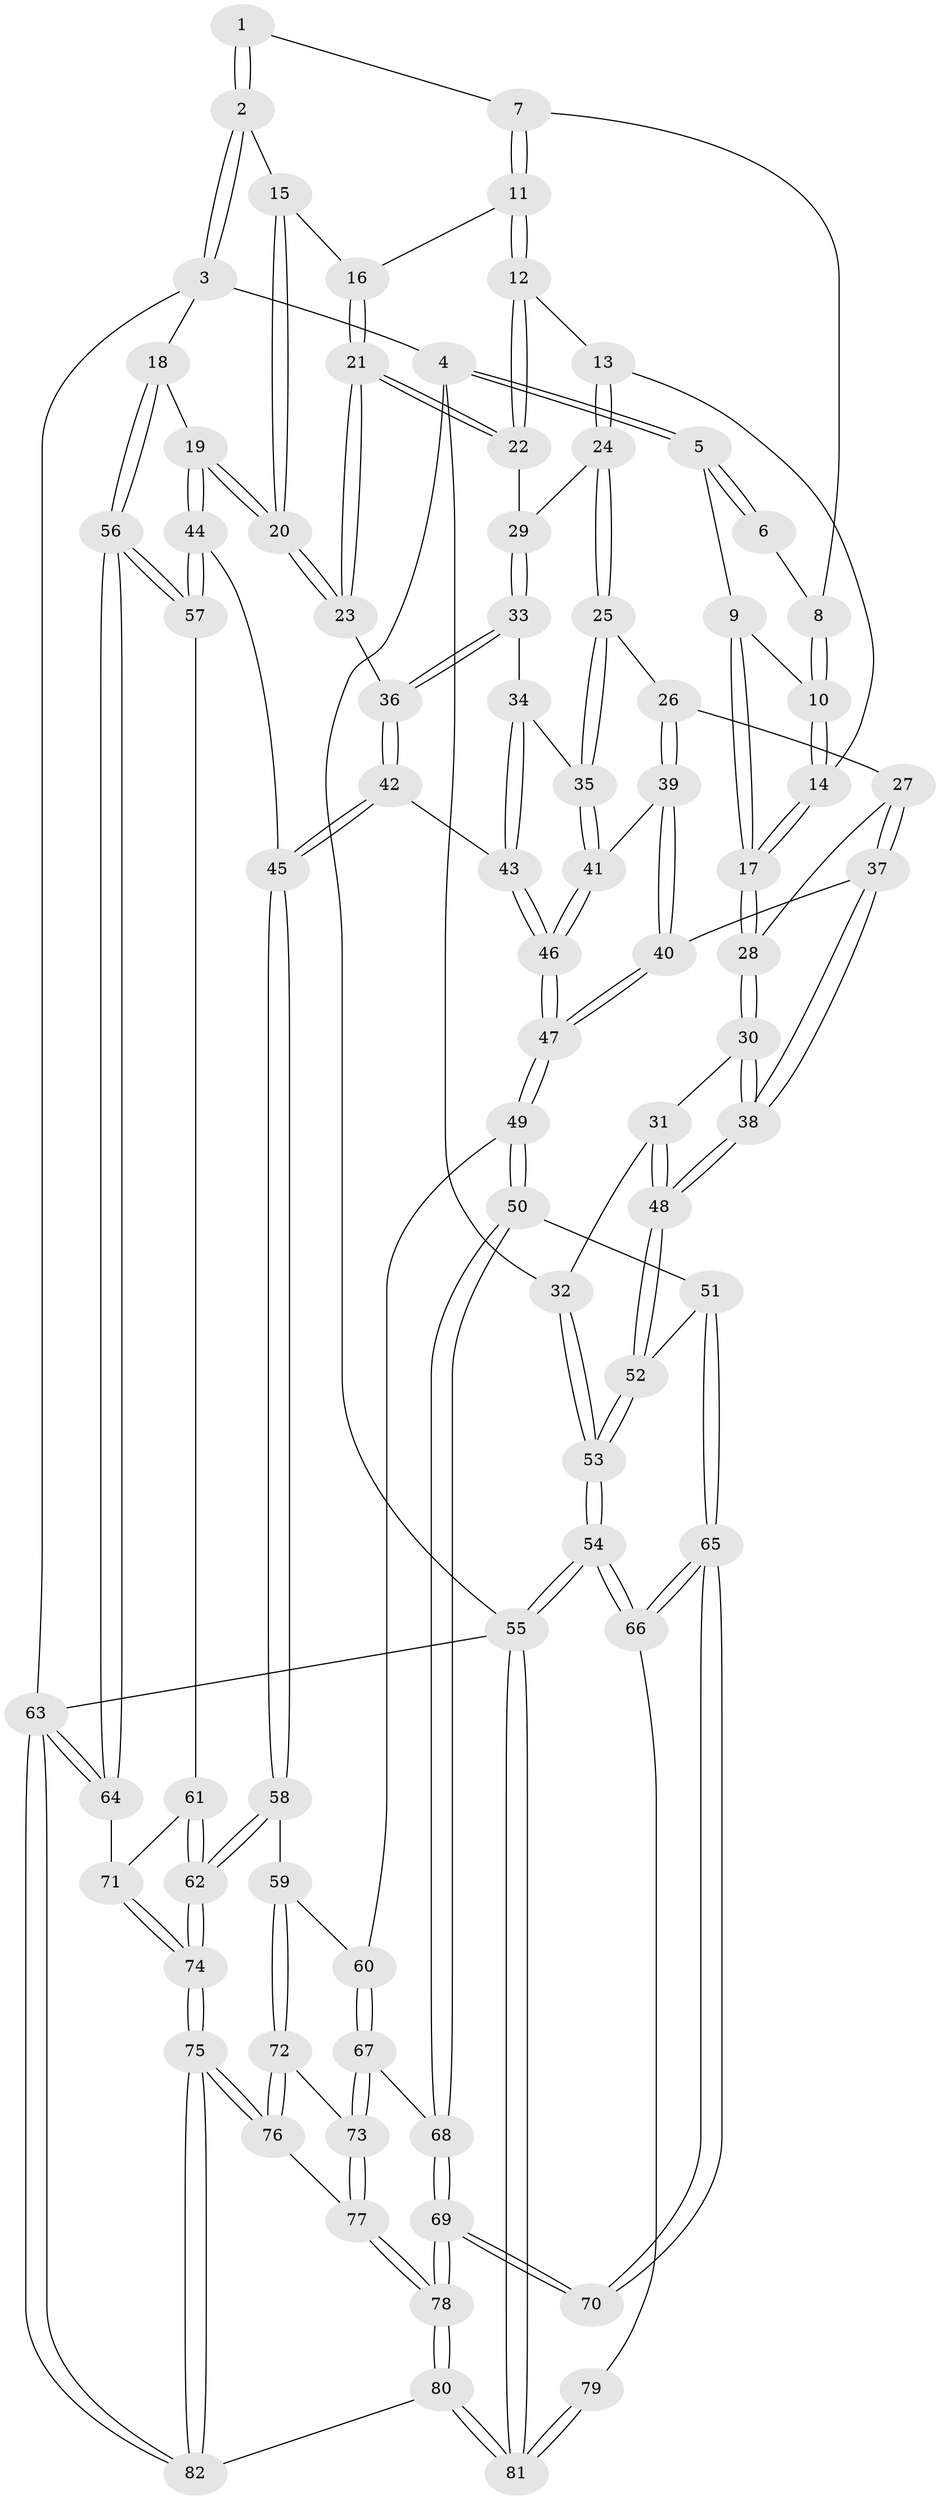 // coarse degree distribution, {4: 0.5333333333333333, 6: 0.15555555555555556, 7: 0.022222222222222223, 5: 0.24444444444444444, 3: 0.044444444444444446}
// Generated by graph-tools (version 1.1) at 2025/52/02/27/25 19:52:37]
// undirected, 82 vertices, 202 edges
graph export_dot {
graph [start="1"]
  node [color=gray90,style=filled];
  1 [pos="+0.7178023198688923+0"];
  2 [pos="+1+0"];
  3 [pos="+1+0"];
  4 [pos="+0+0"];
  5 [pos="+0+0"];
  6 [pos="+0.45658542459892915+0"];
  7 [pos="+0.6550055680267902+0.07607648929157688"];
  8 [pos="+0.4536053110683483+0"];
  9 [pos="+0.12012599739785838+0.04611419789343132"];
  10 [pos="+0.4329032337971866+0.04176036469978193"];
  11 [pos="+0.6696184057626766+0.13178797228680558"];
  12 [pos="+0.6346131352222246+0.15059291864865965"];
  13 [pos="+0.4608867144446249+0.12435212755952055"];
  14 [pos="+0.4345499419448643+0.08225667114439744"];
  15 [pos="+0.8159758180148299+0.08396616296557846"];
  16 [pos="+0.7264578205553437+0.13049133178042036"];
  17 [pos="+0.1977785722008318+0.20454091603999927"];
  18 [pos="+1+0.36675057092100694"];
  19 [pos="+0.9514900630969999+0.3822970975738424"];
  20 [pos="+0.9118181643314742+0.3545756588738868"];
  21 [pos="+0.7476801036450612+0.307455960396937"];
  22 [pos="+0.6405057694193781+0.2947823349627378"];
  23 [pos="+0.7793551027593889+0.3276365644937426"];
  24 [pos="+0.4607705862591466+0.25687236405798786"];
  25 [pos="+0.4313246031710447+0.31180315467732383"];
  26 [pos="+0.3341690860228243+0.33867667000302615"];
  27 [pos="+0.24294720102594286+0.3012961146387855"];
  28 [pos="+0.18715732084088937+0.2620728975778145"];
  29 [pos="+0.6303063552110971+0.3012499842704788"];
  30 [pos="+0.07444712132856382+0.3319086409924604"];
  31 [pos="+0+0.358983136699191"];
  32 [pos="+0+0.34319489389202756"];
  33 [pos="+0.6083186957534389+0.37807367513597745"];
  34 [pos="+0.5623907568791808+0.41153655534569905"];
  35 [pos="+0.48306468213592396+0.4016417481808991"];
  36 [pos="+0.6800698805766546+0.4317063024777143"];
  37 [pos="+0.22689615447665512+0.5047553722180191"];
  38 [pos="+0.20474662728066495+0.5176061260621363"];
  39 [pos="+0.32672016469810405+0.45256069693504763"];
  40 [pos="+0.31753148056404146+0.4846424183660416"];
  41 [pos="+0.4703640474236457+0.4396255718342093"];
  42 [pos="+0.691406925571824+0.5586141375912734"];
  43 [pos="+0.6077166620578355+0.5333463889647079"];
  44 [pos="+0.8188676722316389+0.5537543008892433"];
  45 [pos="+0.6949069585988923+0.5616775574915921"];
  46 [pos="+0.4549098581623997+0.5746480026270818"];
  47 [pos="+0.4311000716862501+0.601031291026967"];
  48 [pos="+0.15316260638181683+0.6348678125566978"];
  49 [pos="+0.4267952581750787+0.6238080249869086"];
  50 [pos="+0.23638732645271232+0.6887077357335822"];
  51 [pos="+0.17169713665355696+0.664709802920283"];
  52 [pos="+0.15327111729851875+0.6443784710537899"];
  53 [pos="+0+0.7426153653003671"];
  54 [pos="+0+0.9192278168565319"];
  55 [pos="+0+1"];
  56 [pos="+1+0.6783202555652397"];
  57 [pos="+0.8629210583156658+0.6677137299144728"];
  58 [pos="+0.6248803149993312+0.7531686290322482"];
  59 [pos="+0.6081075080245197+0.7591140600504707"];
  60 [pos="+0.47002724278125185+0.6942170779322445"];
  61 [pos="+0.8448743893862756+0.7368307044961614"];
  62 [pos="+0.7585649749462339+0.8061406775967463"];
  63 [pos="+1+1"];
  64 [pos="+1+0.7650325294176521"];
  65 [pos="+0.13171506835195432+0.791161588184155"];
  66 [pos="+0+0.8588270094621626"];
  67 [pos="+0.39492793296636514+0.8249589225608502"];
  68 [pos="+0.28664228408906745+0.8073601223588068"];
  69 [pos="+0.22971350030416976+0.9299785917011072"];
  70 [pos="+0.15975492670733502+0.872278696672667"];
  71 [pos="+0.9646467669220474+0.8249090068521788"];
  72 [pos="+0.578658224229853+0.8416163478345605"];
  73 [pos="+0.4187935896822859+0.8816829862649591"];
  74 [pos="+0.8185540909088931+1"];
  75 [pos="+0.8050202483439862+1"];
  76 [pos="+0.5863603467668652+0.9214260033497241"];
  77 [pos="+0.40374721638679484+0.980984317057712"];
  78 [pos="+0.2790291787233838+1"];
  79 [pos="+0.11428372236190765+0.8848462751612147"];
  80 [pos="+0.2778924010090029+1"];
  81 [pos="+0+1"];
  82 [pos="+0.806415370366457+1"];
  1 -- 2;
  1 -- 2;
  1 -- 7;
  2 -- 3;
  2 -- 3;
  2 -- 15;
  3 -- 4;
  3 -- 18;
  3 -- 63;
  4 -- 5;
  4 -- 5;
  4 -- 32;
  4 -- 55;
  5 -- 6;
  5 -- 6;
  5 -- 9;
  6 -- 8;
  7 -- 8;
  7 -- 11;
  7 -- 11;
  8 -- 10;
  8 -- 10;
  9 -- 10;
  9 -- 17;
  9 -- 17;
  10 -- 14;
  10 -- 14;
  11 -- 12;
  11 -- 12;
  11 -- 16;
  12 -- 13;
  12 -- 22;
  12 -- 22;
  13 -- 14;
  13 -- 24;
  13 -- 24;
  14 -- 17;
  14 -- 17;
  15 -- 16;
  15 -- 20;
  15 -- 20;
  16 -- 21;
  16 -- 21;
  17 -- 28;
  17 -- 28;
  18 -- 19;
  18 -- 56;
  18 -- 56;
  19 -- 20;
  19 -- 20;
  19 -- 44;
  19 -- 44;
  20 -- 23;
  20 -- 23;
  21 -- 22;
  21 -- 22;
  21 -- 23;
  21 -- 23;
  22 -- 29;
  23 -- 36;
  24 -- 25;
  24 -- 25;
  24 -- 29;
  25 -- 26;
  25 -- 35;
  25 -- 35;
  26 -- 27;
  26 -- 39;
  26 -- 39;
  27 -- 28;
  27 -- 37;
  27 -- 37;
  28 -- 30;
  28 -- 30;
  29 -- 33;
  29 -- 33;
  30 -- 31;
  30 -- 38;
  30 -- 38;
  31 -- 32;
  31 -- 48;
  31 -- 48;
  32 -- 53;
  32 -- 53;
  33 -- 34;
  33 -- 36;
  33 -- 36;
  34 -- 35;
  34 -- 43;
  34 -- 43;
  35 -- 41;
  35 -- 41;
  36 -- 42;
  36 -- 42;
  37 -- 38;
  37 -- 38;
  37 -- 40;
  38 -- 48;
  38 -- 48;
  39 -- 40;
  39 -- 40;
  39 -- 41;
  40 -- 47;
  40 -- 47;
  41 -- 46;
  41 -- 46;
  42 -- 43;
  42 -- 45;
  42 -- 45;
  43 -- 46;
  43 -- 46;
  44 -- 45;
  44 -- 57;
  44 -- 57;
  45 -- 58;
  45 -- 58;
  46 -- 47;
  46 -- 47;
  47 -- 49;
  47 -- 49;
  48 -- 52;
  48 -- 52;
  49 -- 50;
  49 -- 50;
  49 -- 60;
  50 -- 51;
  50 -- 68;
  50 -- 68;
  51 -- 52;
  51 -- 65;
  51 -- 65;
  52 -- 53;
  52 -- 53;
  53 -- 54;
  53 -- 54;
  54 -- 55;
  54 -- 55;
  54 -- 66;
  54 -- 66;
  55 -- 81;
  55 -- 81;
  55 -- 63;
  56 -- 57;
  56 -- 57;
  56 -- 64;
  56 -- 64;
  57 -- 61;
  58 -- 59;
  58 -- 62;
  58 -- 62;
  59 -- 60;
  59 -- 72;
  59 -- 72;
  60 -- 67;
  60 -- 67;
  61 -- 62;
  61 -- 62;
  61 -- 71;
  62 -- 74;
  62 -- 74;
  63 -- 64;
  63 -- 64;
  63 -- 82;
  63 -- 82;
  64 -- 71;
  65 -- 66;
  65 -- 66;
  65 -- 70;
  65 -- 70;
  66 -- 79;
  67 -- 68;
  67 -- 73;
  67 -- 73;
  68 -- 69;
  68 -- 69;
  69 -- 70;
  69 -- 70;
  69 -- 78;
  69 -- 78;
  71 -- 74;
  71 -- 74;
  72 -- 73;
  72 -- 76;
  72 -- 76;
  73 -- 77;
  73 -- 77;
  74 -- 75;
  74 -- 75;
  75 -- 76;
  75 -- 76;
  75 -- 82;
  75 -- 82;
  76 -- 77;
  77 -- 78;
  77 -- 78;
  78 -- 80;
  78 -- 80;
  79 -- 81;
  79 -- 81;
  80 -- 81;
  80 -- 81;
  80 -- 82;
}
